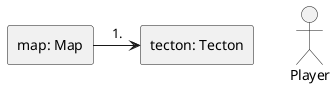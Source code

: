 
@startuml Grows thread
skinparam linestyle ortho
actor Player
rectangle "map: Map" as 1
rectangle "tecton: Tecton" as 2.1
1 -right-> 2.1: 1. 

@enduml